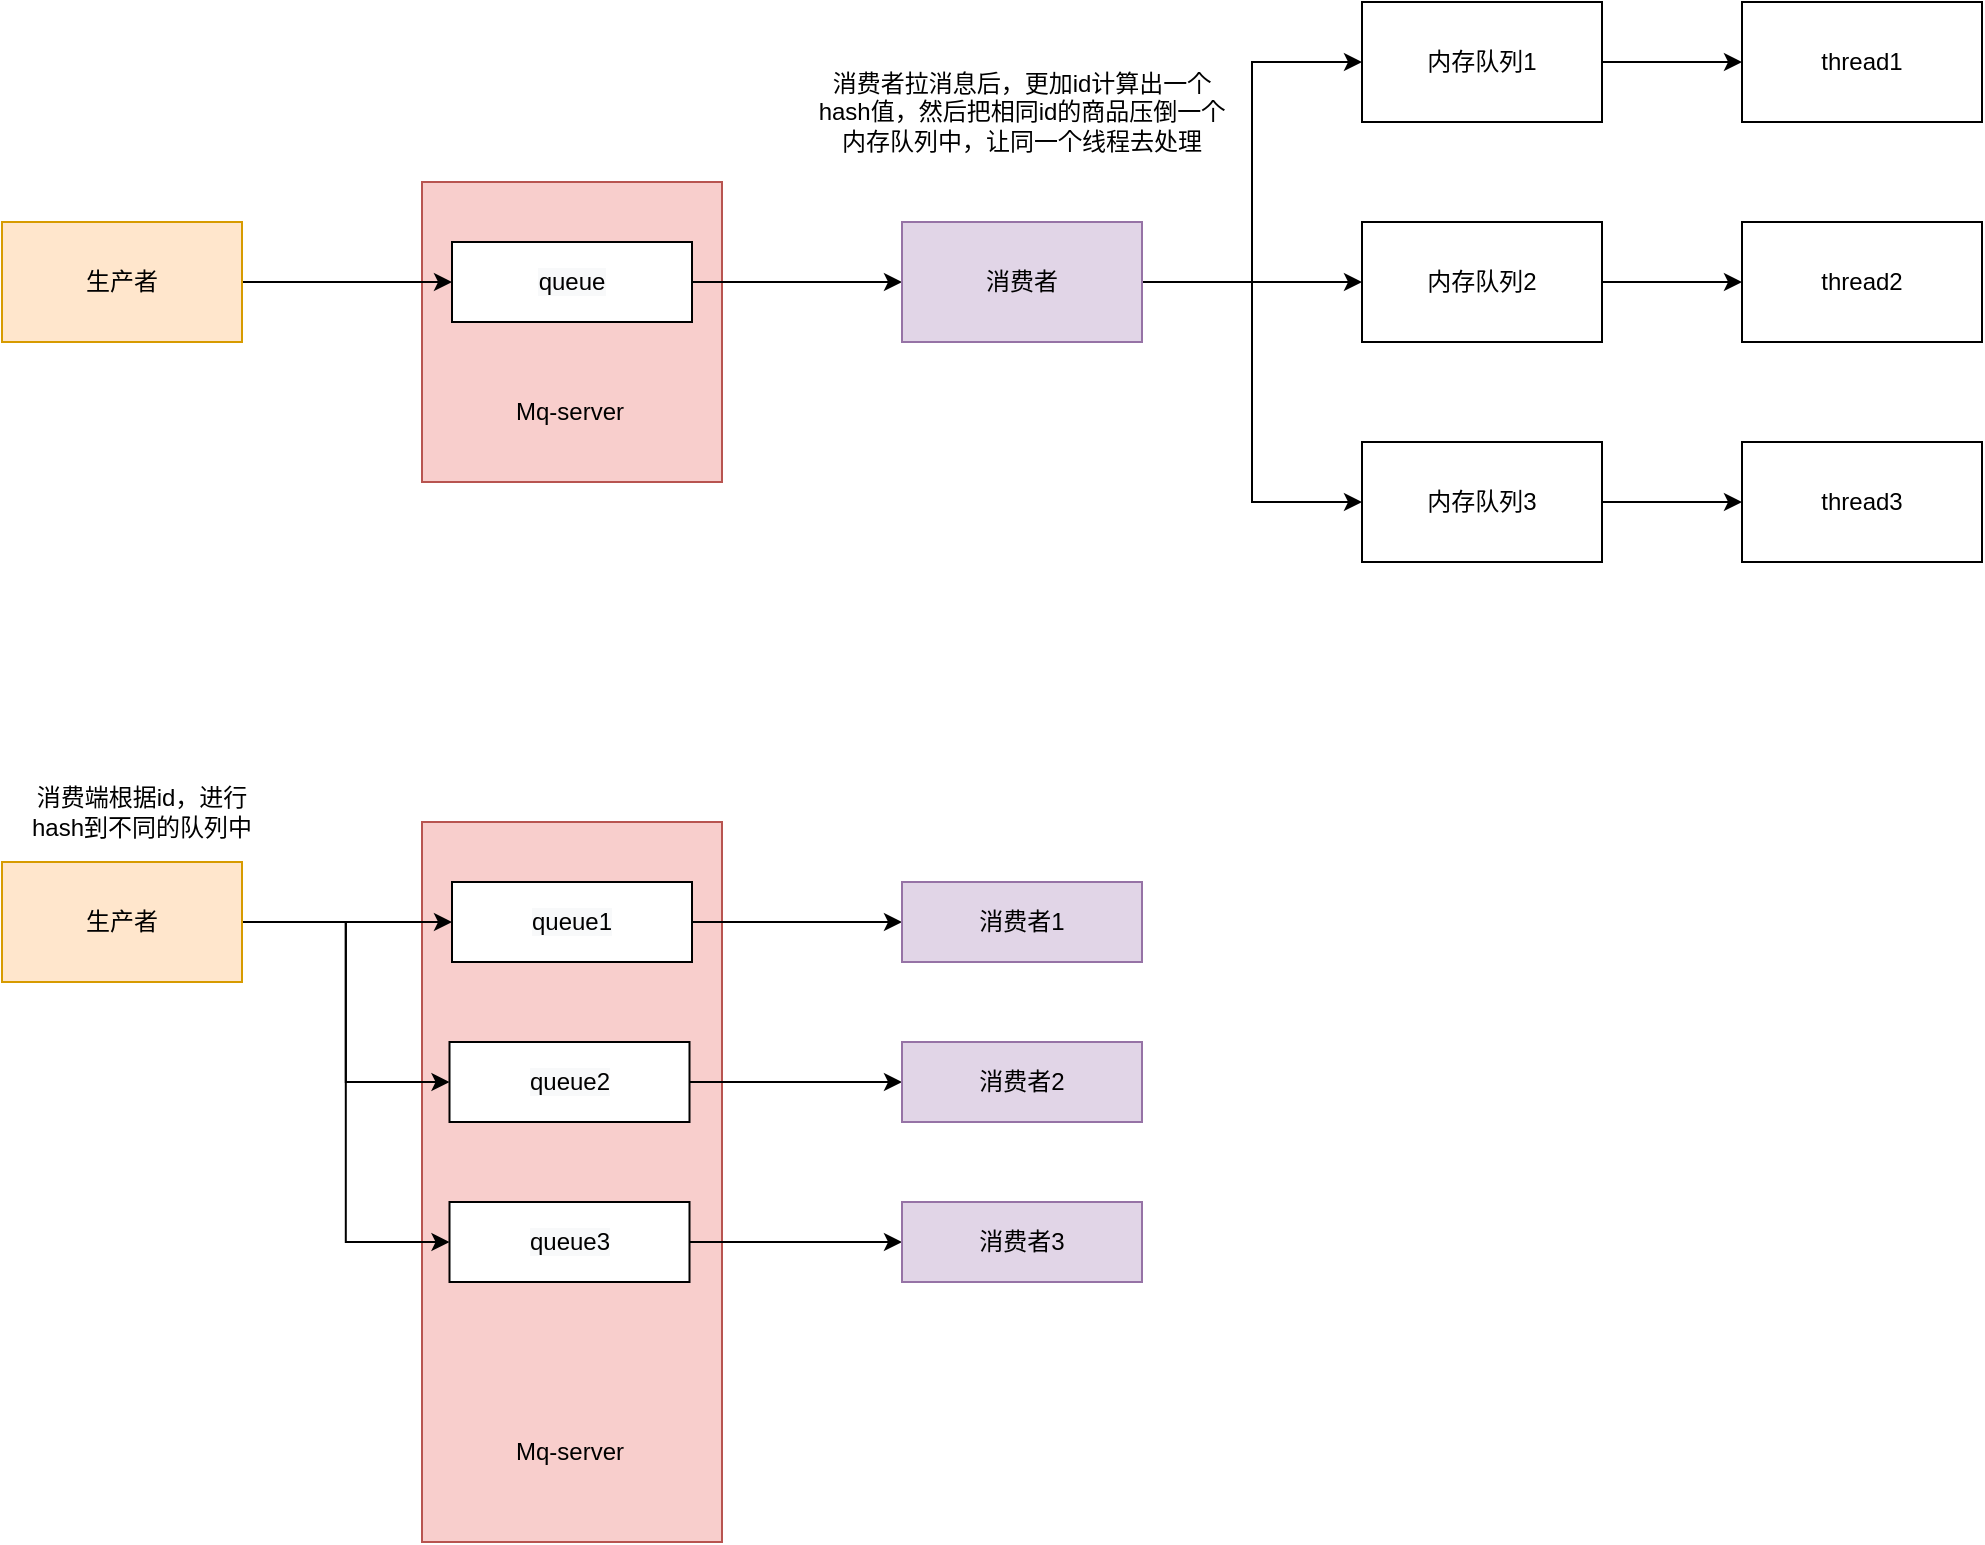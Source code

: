 <mxfile version="14.1.1" type="github">
  <diagram id="nnbTUbRkCqWMNNhiExVG" name="第 1 页">
    <mxGraphModel dx="1502" dy="675" grid="1" gridSize="10" guides="1" tooltips="1" connect="1" arrows="1" fold="1" page="1" pageScale="1" pageWidth="827" pageHeight="1169" math="0" shadow="0">
      <root>
        <mxCell id="0" />
        <mxCell id="1" parent="0" />
        <mxCell id="_EzliqTFEORfsLsRU7bn-2" value="" style="rounded=0;whiteSpace=wrap;html=1;fillColor=#f8cecc;strokeColor=#b85450;" vertex="1" parent="1">
          <mxGeometry x="320" y="250" width="150" height="150" as="geometry" />
        </mxCell>
        <mxCell id="_EzliqTFEORfsLsRU7bn-7" style="edgeStyle=orthogonalEdgeStyle;rounded=0;orthogonalLoop=1;jettySize=auto;html=1;entryX=0;entryY=0.5;entryDx=0;entryDy=0;" edge="1" parent="1" source="_EzliqTFEORfsLsRU7bn-1" target="_EzliqTFEORfsLsRU7bn-4">
          <mxGeometry relative="1" as="geometry" />
        </mxCell>
        <mxCell id="_EzliqTFEORfsLsRU7bn-1" value="生产者" style="rounded=0;whiteSpace=wrap;html=1;fillColor=#ffe6cc;strokeColor=#d79b00;" vertex="1" parent="1">
          <mxGeometry x="110" y="270" width="120" height="60" as="geometry" />
        </mxCell>
        <mxCell id="_EzliqTFEORfsLsRU7bn-9" style="edgeStyle=orthogonalEdgeStyle;rounded=0;orthogonalLoop=1;jettySize=auto;html=1;entryX=0;entryY=0.5;entryDx=0;entryDy=0;" edge="1" parent="1" source="_EzliqTFEORfsLsRU7bn-4" target="_EzliqTFEORfsLsRU7bn-8">
          <mxGeometry relative="1" as="geometry" />
        </mxCell>
        <mxCell id="_EzliqTFEORfsLsRU7bn-4" value="&#xa;&#xa;&lt;span style=&quot;color: rgb(0, 0, 0); font-family: helvetica; font-size: 12px; font-style: normal; font-weight: 400; letter-spacing: normal; text-align: center; text-indent: 0px; text-transform: none; word-spacing: 0px; background-color: rgb(248, 249, 250); display: inline; float: none;&quot;&gt;queue&lt;/span&gt;&#xa;&#xa;" style="rounded=0;whiteSpace=wrap;html=1;" vertex="1" parent="1">
          <mxGeometry x="335" y="280" width="120" height="40" as="geometry" />
        </mxCell>
        <mxCell id="_EzliqTFEORfsLsRU7bn-5" value="Mq-server" style="text;html=1;strokeColor=none;fillColor=none;align=center;verticalAlign=middle;whiteSpace=wrap;rounded=0;" vertex="1" parent="1">
          <mxGeometry x="360" y="350" width="67.5" height="30" as="geometry" />
        </mxCell>
        <mxCell id="_EzliqTFEORfsLsRU7bn-13" style="edgeStyle=orthogonalEdgeStyle;rounded=0;orthogonalLoop=1;jettySize=auto;html=1;entryX=0;entryY=0.5;entryDx=0;entryDy=0;" edge="1" parent="1" source="_EzliqTFEORfsLsRU7bn-8" target="_EzliqTFEORfsLsRU7bn-10">
          <mxGeometry relative="1" as="geometry" />
        </mxCell>
        <mxCell id="_EzliqTFEORfsLsRU7bn-14" style="edgeStyle=orthogonalEdgeStyle;rounded=0;orthogonalLoop=1;jettySize=auto;html=1;entryX=0;entryY=0.5;entryDx=0;entryDy=0;" edge="1" parent="1" source="_EzliqTFEORfsLsRU7bn-8" target="_EzliqTFEORfsLsRU7bn-11">
          <mxGeometry relative="1" as="geometry" />
        </mxCell>
        <mxCell id="_EzliqTFEORfsLsRU7bn-15" style="edgeStyle=orthogonalEdgeStyle;rounded=0;orthogonalLoop=1;jettySize=auto;html=1;entryX=0;entryY=0.5;entryDx=0;entryDy=0;" edge="1" parent="1" source="_EzliqTFEORfsLsRU7bn-8" target="_EzliqTFEORfsLsRU7bn-12">
          <mxGeometry relative="1" as="geometry" />
        </mxCell>
        <mxCell id="_EzliqTFEORfsLsRU7bn-8" value="消费者" style="rounded=0;whiteSpace=wrap;html=1;fillColor=#e1d5e7;strokeColor=#9673a6;" vertex="1" parent="1">
          <mxGeometry x="560" y="270" width="120" height="60" as="geometry" />
        </mxCell>
        <mxCell id="_EzliqTFEORfsLsRU7bn-20" style="edgeStyle=orthogonalEdgeStyle;rounded=0;orthogonalLoop=1;jettySize=auto;html=1;entryX=0;entryY=0.5;entryDx=0;entryDy=0;" edge="1" parent="1" source="_EzliqTFEORfsLsRU7bn-10" target="_EzliqTFEORfsLsRU7bn-17">
          <mxGeometry relative="1" as="geometry" />
        </mxCell>
        <mxCell id="_EzliqTFEORfsLsRU7bn-10" value="内存队列1" style="rounded=0;whiteSpace=wrap;html=1;" vertex="1" parent="1">
          <mxGeometry x="790" y="160" width="120" height="60" as="geometry" />
        </mxCell>
        <mxCell id="_EzliqTFEORfsLsRU7bn-22" style="edgeStyle=orthogonalEdgeStyle;rounded=0;orthogonalLoop=1;jettySize=auto;html=1;" edge="1" parent="1" source="_EzliqTFEORfsLsRU7bn-11" target="_EzliqTFEORfsLsRU7bn-18">
          <mxGeometry relative="1" as="geometry" />
        </mxCell>
        <mxCell id="_EzliqTFEORfsLsRU7bn-11" value="内存队列2" style="rounded=0;whiteSpace=wrap;html=1;" vertex="1" parent="1">
          <mxGeometry x="790" y="270" width="120" height="60" as="geometry" />
        </mxCell>
        <mxCell id="_EzliqTFEORfsLsRU7bn-23" style="edgeStyle=orthogonalEdgeStyle;rounded=0;orthogonalLoop=1;jettySize=auto;html=1;" edge="1" parent="1" source="_EzliqTFEORfsLsRU7bn-12" target="_EzliqTFEORfsLsRU7bn-19">
          <mxGeometry relative="1" as="geometry" />
        </mxCell>
        <mxCell id="_EzliqTFEORfsLsRU7bn-12" value="内存队列3" style="rounded=0;whiteSpace=wrap;html=1;" vertex="1" parent="1">
          <mxGeometry x="790" y="380" width="120" height="60" as="geometry" />
        </mxCell>
        <mxCell id="_EzliqTFEORfsLsRU7bn-16" value="消费者拉消息后，更加id计算出一个hash值，然后把相同id的商品压倒一个内存队列中，让同一个线程去处理" style="text;html=1;strokeColor=none;fillColor=none;align=center;verticalAlign=middle;whiteSpace=wrap;rounded=0;" vertex="1" parent="1">
          <mxGeometry x="515" y="160" width="210" height="110" as="geometry" />
        </mxCell>
        <mxCell id="_EzliqTFEORfsLsRU7bn-17" value="thread1" style="rounded=0;whiteSpace=wrap;html=1;" vertex="1" parent="1">
          <mxGeometry x="980" y="160" width="120" height="60" as="geometry" />
        </mxCell>
        <mxCell id="_EzliqTFEORfsLsRU7bn-18" value="thread2" style="rounded=0;whiteSpace=wrap;html=1;" vertex="1" parent="1">
          <mxGeometry x="980" y="270" width="120" height="60" as="geometry" />
        </mxCell>
        <mxCell id="_EzliqTFEORfsLsRU7bn-19" value="thread3" style="rounded=0;whiteSpace=wrap;html=1;" vertex="1" parent="1">
          <mxGeometry x="980" y="380" width="120" height="60" as="geometry" />
        </mxCell>
        <mxCell id="_EzliqTFEORfsLsRU7bn-24" value="" style="rounded=0;whiteSpace=wrap;html=1;fillColor=#f8cecc;strokeColor=#b85450;" vertex="1" parent="1">
          <mxGeometry x="320" y="570" width="150" height="360" as="geometry" />
        </mxCell>
        <mxCell id="_EzliqTFEORfsLsRU7bn-25" style="edgeStyle=orthogonalEdgeStyle;rounded=0;orthogonalLoop=1;jettySize=auto;html=1;entryX=0;entryY=0.5;entryDx=0;entryDy=0;" edge="1" parent="1" source="_EzliqTFEORfsLsRU7bn-26" target="_EzliqTFEORfsLsRU7bn-28">
          <mxGeometry relative="1" as="geometry" />
        </mxCell>
        <mxCell id="_EzliqTFEORfsLsRU7bn-33" style="edgeStyle=orthogonalEdgeStyle;rounded=0;orthogonalLoop=1;jettySize=auto;html=1;entryX=0;entryY=0.5;entryDx=0;entryDy=0;" edge="1" parent="1" source="_EzliqTFEORfsLsRU7bn-26" target="_EzliqTFEORfsLsRU7bn-31">
          <mxGeometry relative="1" as="geometry" />
        </mxCell>
        <mxCell id="_EzliqTFEORfsLsRU7bn-34" style="edgeStyle=orthogonalEdgeStyle;rounded=0;orthogonalLoop=1;jettySize=auto;html=1;entryX=0;entryY=0.5;entryDx=0;entryDy=0;" edge="1" parent="1" source="_EzliqTFEORfsLsRU7bn-26" target="_EzliqTFEORfsLsRU7bn-32">
          <mxGeometry relative="1" as="geometry" />
        </mxCell>
        <mxCell id="_EzliqTFEORfsLsRU7bn-26" value="生产者" style="rounded=0;whiteSpace=wrap;html=1;fillColor=#ffe6cc;strokeColor=#d79b00;" vertex="1" parent="1">
          <mxGeometry x="110" y="590" width="120" height="60" as="geometry" />
        </mxCell>
        <mxCell id="_EzliqTFEORfsLsRU7bn-27" style="edgeStyle=orthogonalEdgeStyle;rounded=0;orthogonalLoop=1;jettySize=auto;html=1;entryX=0;entryY=0.5;entryDx=0;entryDy=0;" edge="1" parent="1" source="_EzliqTFEORfsLsRU7bn-28">
          <mxGeometry relative="1" as="geometry">
            <mxPoint x="560" y="620" as="targetPoint" />
          </mxGeometry>
        </mxCell>
        <mxCell id="_EzliqTFEORfsLsRU7bn-28" value="&lt;span style=&quot;color: rgb(0 , 0 , 0) ; font-family: &amp;#34;helvetica&amp;#34; ; font-size: 12px ; font-style: normal ; font-weight: 400 ; letter-spacing: normal ; text-align: center ; text-indent: 0px ; text-transform: none ; word-spacing: 0px ; background-color: rgb(248 , 249 , 250) ; display: inline ; float: none&quot;&gt;queue1&lt;/span&gt;" style="rounded=0;whiteSpace=wrap;html=1;" vertex="1" parent="1">
          <mxGeometry x="335" y="600" width="120" height="40" as="geometry" />
        </mxCell>
        <mxCell id="_EzliqTFEORfsLsRU7bn-29" value="Mq-server" style="text;html=1;strokeColor=none;fillColor=none;align=center;verticalAlign=middle;whiteSpace=wrap;rounded=0;" vertex="1" parent="1">
          <mxGeometry x="360" y="870" width="67.5" height="30" as="geometry" />
        </mxCell>
        <mxCell id="_EzliqTFEORfsLsRU7bn-38" style="edgeStyle=orthogonalEdgeStyle;rounded=0;orthogonalLoop=1;jettySize=auto;html=1;" edge="1" parent="1" source="_EzliqTFEORfsLsRU7bn-31" target="_EzliqTFEORfsLsRU7bn-36">
          <mxGeometry relative="1" as="geometry" />
        </mxCell>
        <mxCell id="_EzliqTFEORfsLsRU7bn-31" value="&lt;span style=&quot;color: rgb(0 , 0 , 0) ; font-family: &amp;#34;helvetica&amp;#34; ; font-size: 12px ; font-style: normal ; font-weight: 400 ; letter-spacing: normal ; text-align: center ; text-indent: 0px ; text-transform: none ; word-spacing: 0px ; background-color: rgb(248 , 249 , 250) ; display: inline ; float: none&quot;&gt;queue2&lt;/span&gt;" style="rounded=0;whiteSpace=wrap;html=1;" vertex="1" parent="1">
          <mxGeometry x="333.75" y="680" width="120" height="40" as="geometry" />
        </mxCell>
        <mxCell id="_EzliqTFEORfsLsRU7bn-40" style="edgeStyle=orthogonalEdgeStyle;rounded=0;orthogonalLoop=1;jettySize=auto;html=1;" edge="1" parent="1" source="_EzliqTFEORfsLsRU7bn-32" target="_EzliqTFEORfsLsRU7bn-37">
          <mxGeometry relative="1" as="geometry" />
        </mxCell>
        <mxCell id="_EzliqTFEORfsLsRU7bn-32" value="&lt;span style=&quot;color: rgb(0 , 0 , 0) ; font-family: &amp;#34;helvetica&amp;#34; ; font-size: 12px ; font-style: normal ; font-weight: 400 ; letter-spacing: normal ; text-align: center ; text-indent: 0px ; text-transform: none ; word-spacing: 0px ; background-color: rgb(248 , 249 , 250) ; display: inline ; float: none&quot;&gt;queue3&lt;/span&gt;" style="rounded=0;whiteSpace=wrap;html=1;" vertex="1" parent="1">
          <mxGeometry x="333.75" y="760" width="120" height="40" as="geometry" />
        </mxCell>
        <mxCell id="_EzliqTFEORfsLsRU7bn-35" value="消费者1" style="rounded=0;whiteSpace=wrap;html=1;fillColor=#e1d5e7;strokeColor=#9673a6;" vertex="1" parent="1">
          <mxGeometry x="560" y="600" width="120" height="40" as="geometry" />
        </mxCell>
        <mxCell id="_EzliqTFEORfsLsRU7bn-36" value="消费者2" style="rounded=0;whiteSpace=wrap;html=1;fillColor=#e1d5e7;strokeColor=#9673a6;" vertex="1" parent="1">
          <mxGeometry x="560" y="680" width="120" height="40" as="geometry" />
        </mxCell>
        <mxCell id="_EzliqTFEORfsLsRU7bn-37" value="消费者3" style="rounded=0;whiteSpace=wrap;html=1;fillColor=#e1d5e7;strokeColor=#9673a6;" vertex="1" parent="1">
          <mxGeometry x="560" y="760" width="120" height="40" as="geometry" />
        </mxCell>
        <mxCell id="_EzliqTFEORfsLsRU7bn-41" value="消费端根据id，进行hash到不同的队列中" style="text;html=1;strokeColor=none;fillColor=none;align=center;verticalAlign=middle;whiteSpace=wrap;rounded=0;" vertex="1" parent="1">
          <mxGeometry x="120" y="560" width="120" height="10" as="geometry" />
        </mxCell>
      </root>
    </mxGraphModel>
  </diagram>
</mxfile>
